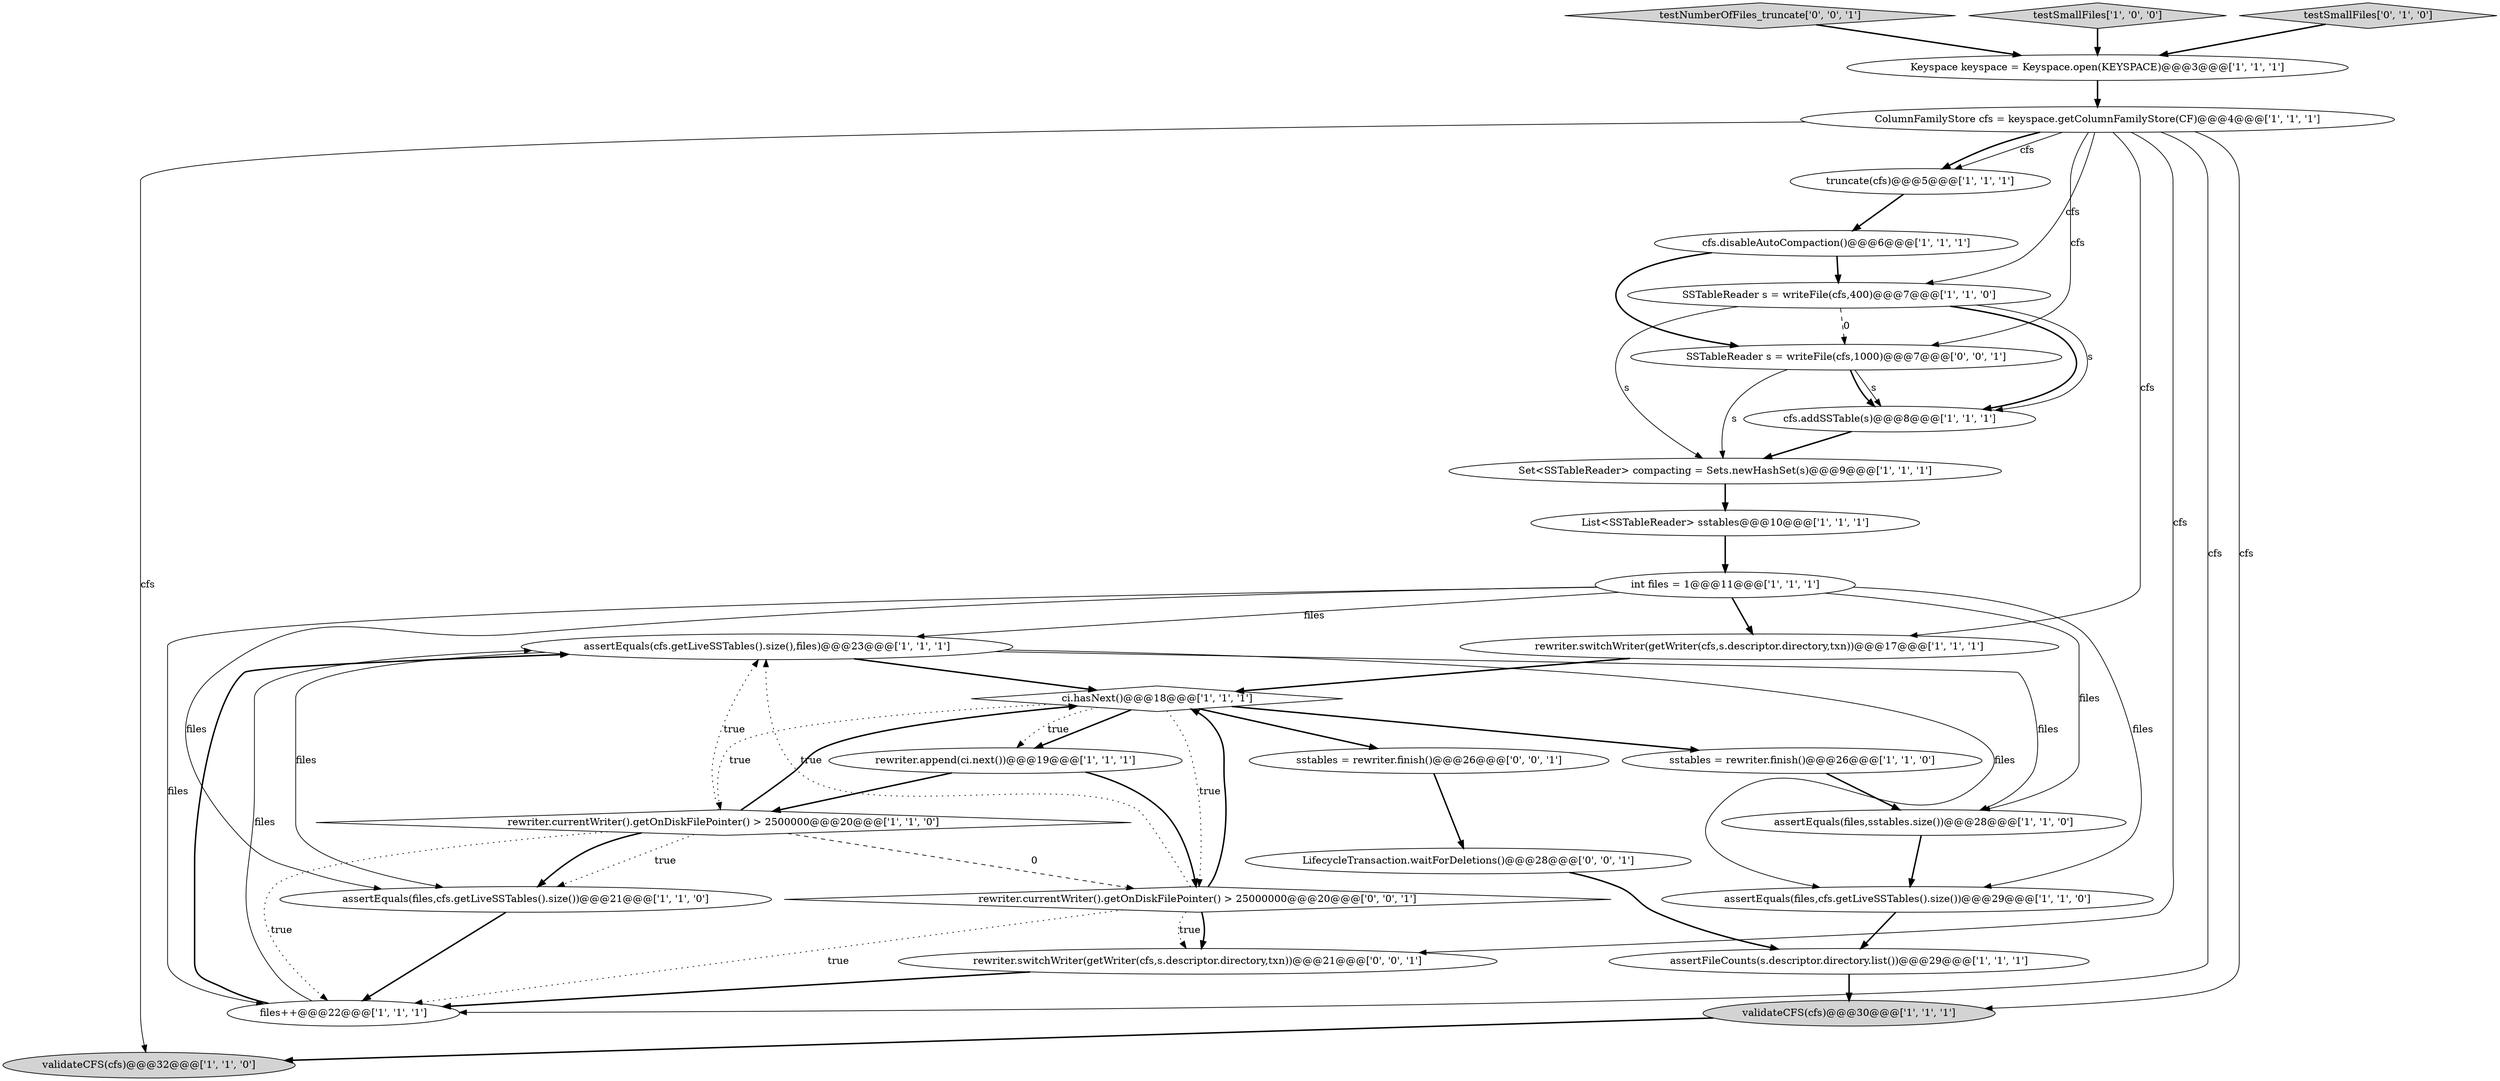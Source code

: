digraph {
18 [style = filled, label = "assertEquals(cfs.getLiveSSTables().size(),files)@@@23@@@['1', '1', '1']", fillcolor = white, shape = ellipse image = "AAA0AAABBB1BBB"];
19 [style = filled, label = "assertFileCounts(s.descriptor.directory.list())@@@29@@@['1', '1', '1']", fillcolor = white, shape = ellipse image = "AAA0AAABBB1BBB"];
9 [style = filled, label = "truncate(cfs)@@@5@@@['1', '1', '1']", fillcolor = white, shape = ellipse image = "AAA0AAABBB1BBB"];
15 [style = filled, label = "rewriter.currentWriter().getOnDiskFilePointer() > 2500000@@@20@@@['1', '1', '0']", fillcolor = white, shape = diamond image = "AAA0AAABBB1BBB"];
0 [style = filled, label = "Keyspace keyspace = Keyspace.open(KEYSPACE)@@@3@@@['1', '1', '1']", fillcolor = white, shape = ellipse image = "AAA0AAABBB1BBB"];
1 [style = filled, label = "List<SSTableReader> sstables@@@10@@@['1', '1', '1']", fillcolor = white, shape = ellipse image = "AAA0AAABBB1BBB"];
4 [style = filled, label = "Set<SSTableReader> compacting = Sets.newHashSet(s)@@@9@@@['1', '1', '1']", fillcolor = white, shape = ellipse image = "AAA0AAABBB1BBB"];
24 [style = filled, label = "testNumberOfFiles_truncate['0', '0', '1']", fillcolor = lightgray, shape = diamond image = "AAA0AAABBB3BBB"];
3 [style = filled, label = "cfs.disableAutoCompaction()@@@6@@@['1', '1', '1']", fillcolor = white, shape = ellipse image = "AAA0AAABBB1BBB"];
29 [style = filled, label = "rewriter.currentWriter().getOnDiskFilePointer() > 25000000@@@20@@@['0', '0', '1']", fillcolor = white, shape = diamond image = "AAA0AAABBB3BBB"];
28 [style = filled, label = "sstables = rewriter.finish()@@@26@@@['0', '0', '1']", fillcolor = white, shape = ellipse image = "AAA0AAABBB3BBB"];
12 [style = filled, label = "assertEquals(files,sstables.size())@@@28@@@['1', '1', '0']", fillcolor = white, shape = ellipse image = "AAA0AAABBB1BBB"];
5 [style = filled, label = "cfs.addSSTable(s)@@@8@@@['1', '1', '1']", fillcolor = white, shape = ellipse image = "AAA0AAABBB1BBB"];
10 [style = filled, label = "testSmallFiles['1', '0', '0']", fillcolor = lightgray, shape = diamond image = "AAA0AAABBB1BBB"];
13 [style = filled, label = "rewriter.append(ci.next())@@@19@@@['1', '1', '1']", fillcolor = white, shape = ellipse image = "AAA0AAABBB1BBB"];
17 [style = filled, label = "rewriter.switchWriter(getWriter(cfs,s.descriptor.directory,txn))@@@17@@@['1', '1', '1']", fillcolor = white, shape = ellipse image = "AAA0AAABBB1BBB"];
22 [style = filled, label = "validateCFS(cfs)@@@32@@@['1', '1', '0']", fillcolor = lightgray, shape = ellipse image = "AAA0AAABBB1BBB"];
14 [style = filled, label = "int files = 1@@@11@@@['1', '1', '1']", fillcolor = white, shape = ellipse image = "AAA0AAABBB1BBB"];
16 [style = filled, label = "ColumnFamilyStore cfs = keyspace.getColumnFamilyStore(CF)@@@4@@@['1', '1', '1']", fillcolor = white, shape = ellipse image = "AAA0AAABBB1BBB"];
20 [style = filled, label = "validateCFS(cfs)@@@30@@@['1', '1', '1']", fillcolor = lightgray, shape = ellipse image = "AAA0AAABBB1BBB"];
11 [style = filled, label = "assertEquals(files,cfs.getLiveSSTables().size())@@@21@@@['1', '1', '0']", fillcolor = white, shape = ellipse image = "AAA0AAABBB1BBB"];
7 [style = filled, label = "sstables = rewriter.finish()@@@26@@@['1', '1', '0']", fillcolor = white, shape = ellipse image = "AAA0AAABBB1BBB"];
8 [style = filled, label = "SSTableReader s = writeFile(cfs,400)@@@7@@@['1', '1', '0']", fillcolor = white, shape = ellipse image = "AAA0AAABBB1BBB"];
2 [style = filled, label = "ci.hasNext()@@@18@@@['1', '1', '1']", fillcolor = white, shape = diamond image = "AAA0AAABBB1BBB"];
21 [style = filled, label = "assertEquals(files,cfs.getLiveSSTables().size())@@@29@@@['1', '1', '0']", fillcolor = white, shape = ellipse image = "AAA0AAABBB1BBB"];
23 [style = filled, label = "testSmallFiles['0', '1', '0']", fillcolor = lightgray, shape = diamond image = "AAA0AAABBB2BBB"];
25 [style = filled, label = "LifecycleTransaction.waitForDeletions()@@@28@@@['0', '0', '1']", fillcolor = white, shape = ellipse image = "AAA0AAABBB3BBB"];
27 [style = filled, label = "SSTableReader s = writeFile(cfs,1000)@@@7@@@['0', '0', '1']", fillcolor = white, shape = ellipse image = "AAA0AAABBB3BBB"];
26 [style = filled, label = "rewriter.switchWriter(getWriter(cfs,s.descriptor.directory,txn))@@@21@@@['0', '0', '1']", fillcolor = white, shape = ellipse image = "AAA0AAABBB3BBB"];
6 [style = filled, label = "files++@@@22@@@['1', '1', '1']", fillcolor = white, shape = ellipse image = "AAA0AAABBB1BBB"];
16->8 [style = solid, label="cfs"];
26->6 [style = bold, label=""];
14->17 [style = bold, label=""];
29->26 [style = bold, label=""];
16->27 [style = solid, label="cfs"];
6->18 [style = bold, label=""];
13->15 [style = bold, label=""];
14->6 [style = solid, label="files"];
16->17 [style = solid, label="cfs"];
18->11 [style = solid, label="files"];
8->5 [style = bold, label=""];
18->2 [style = bold, label=""];
2->7 [style = bold, label=""];
2->13 [style = bold, label=""];
29->2 [style = bold, label=""];
25->19 [style = bold, label=""];
19->20 [style = bold, label=""];
15->18 [style = dotted, label="true"];
9->3 [style = bold, label=""];
20->22 [style = bold, label=""];
12->21 [style = bold, label=""];
16->22 [style = solid, label="cfs"];
8->5 [style = solid, label="s"];
27->4 [style = solid, label="s"];
15->11 [style = dotted, label="true"];
18->21 [style = solid, label="files"];
29->26 [style = dotted, label="true"];
24->0 [style = bold, label=""];
11->6 [style = bold, label=""];
1->14 [style = bold, label=""];
3->27 [style = bold, label=""];
15->2 [style = bold, label=""];
5->4 [style = bold, label=""];
4->1 [style = bold, label=""];
23->0 [style = bold, label=""];
2->28 [style = bold, label=""];
16->20 [style = solid, label="cfs"];
15->6 [style = dotted, label="true"];
27->5 [style = solid, label="s"];
8->27 [style = dashed, label="0"];
21->19 [style = bold, label=""];
18->12 [style = solid, label="files"];
7->12 [style = bold, label=""];
6->18 [style = solid, label="files"];
2->15 [style = dotted, label="true"];
29->18 [style = dotted, label="true"];
15->11 [style = bold, label=""];
14->21 [style = solid, label="files"];
2->13 [style = dotted, label="true"];
27->5 [style = bold, label=""];
14->12 [style = solid, label="files"];
15->29 [style = dashed, label="0"];
3->8 [style = bold, label=""];
13->29 [style = bold, label=""];
2->29 [style = dotted, label="true"];
16->6 [style = solid, label="cfs"];
16->9 [style = solid, label="cfs"];
29->6 [style = dotted, label="true"];
14->18 [style = solid, label="files"];
8->4 [style = solid, label="s"];
14->11 [style = solid, label="files"];
28->25 [style = bold, label=""];
16->26 [style = solid, label="cfs"];
10->0 [style = bold, label=""];
17->2 [style = bold, label=""];
16->9 [style = bold, label=""];
0->16 [style = bold, label=""];
}
